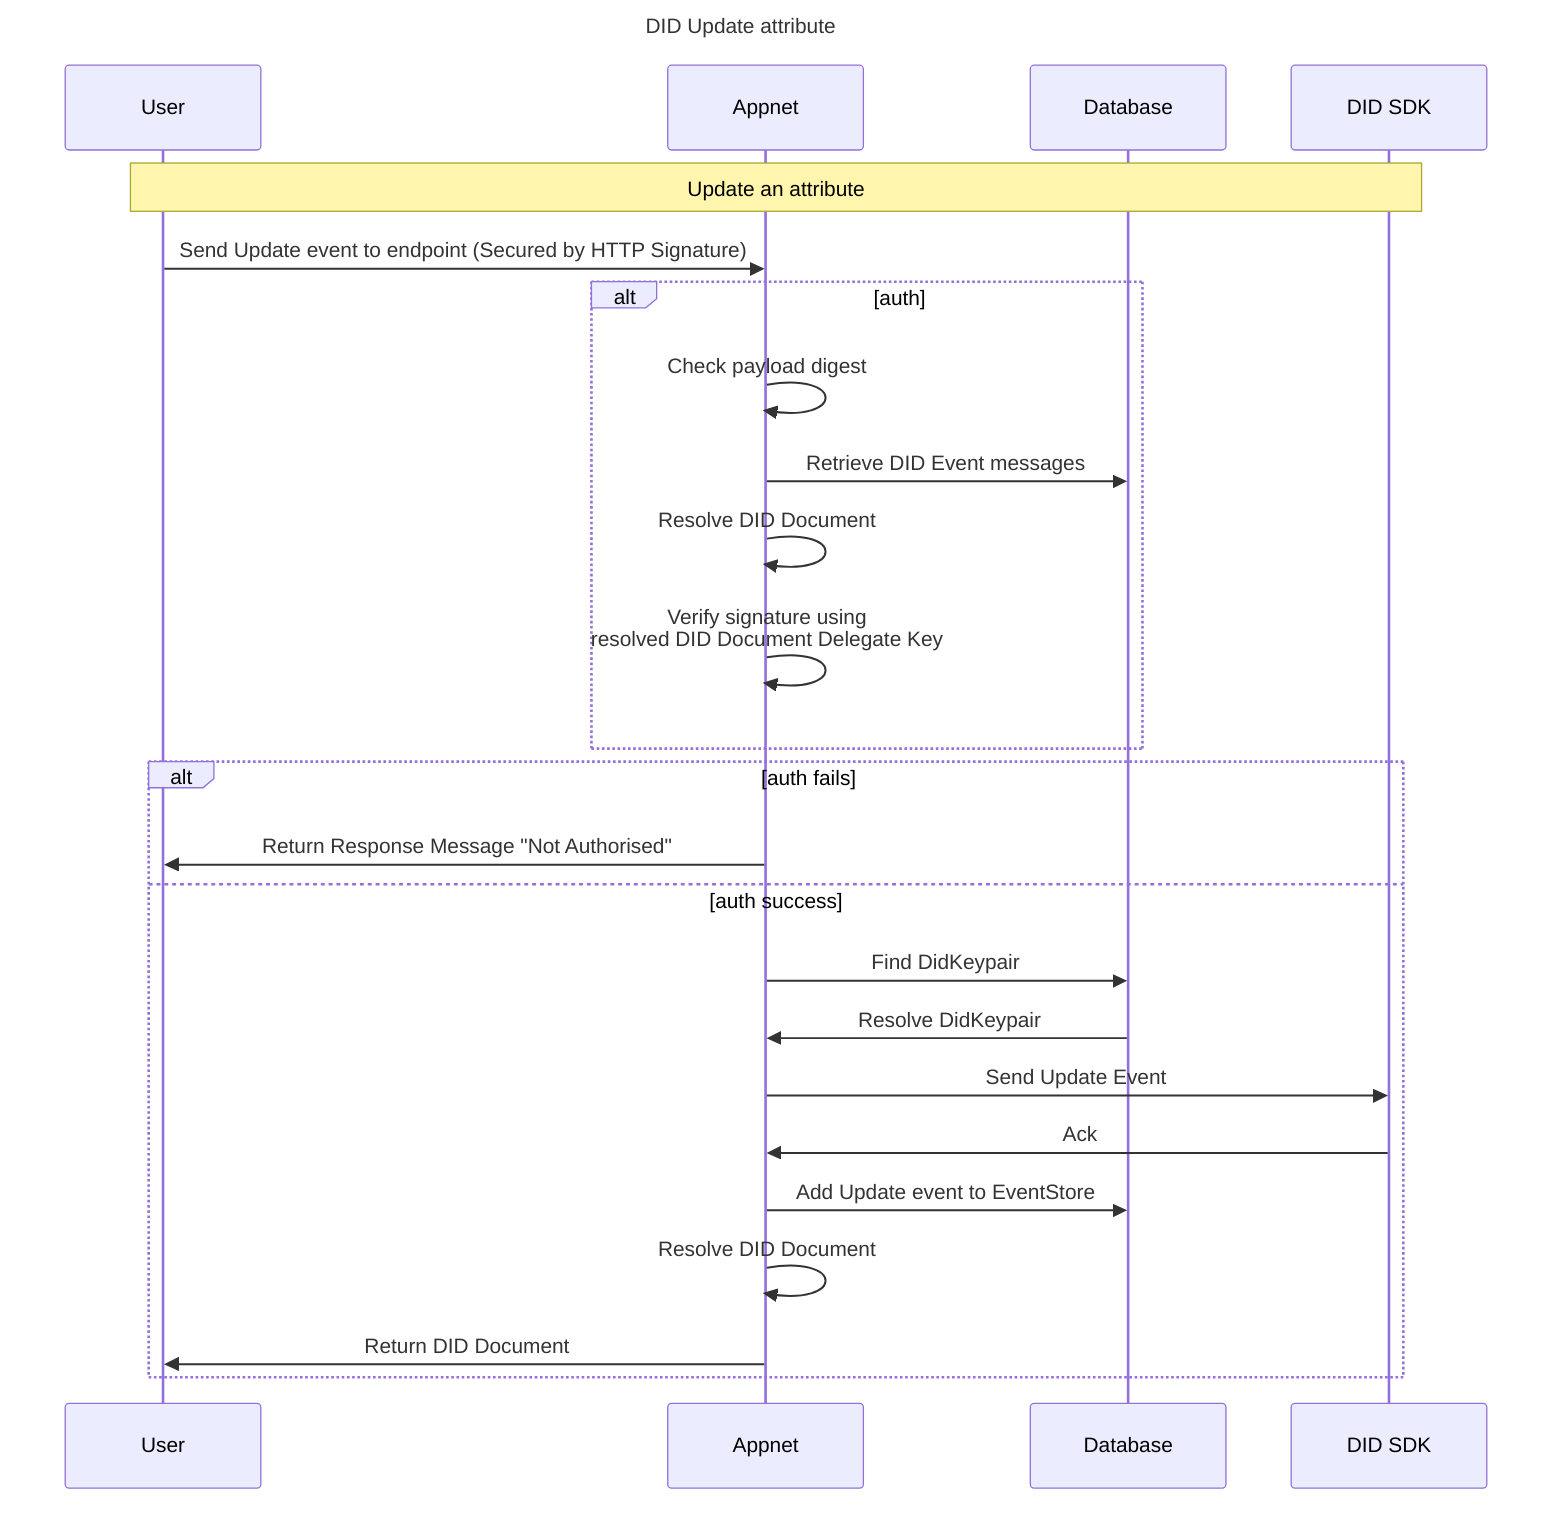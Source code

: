 sequenceDiagram
Title: DID Update attribute

participant Subject as User
participant API as Appnet
participant Database as Database
participant DIDSDK as DID SDK

note over Subject,DIDSDK: Update an attribute
Subject ->> API: Send Update event to endpoint (Secured by HTTP Signature)
alt auth
API ->> API: Check payload digest
API ->> Database: Retrieve DID Event messages
API ->> API: Resolve DID Document
API ->> API: Verify signature using <br> resolved DID Document Delegate Key
end 
alt auth fails
API ->> Subject: Return Response Message "Not Authorised"
else auth success
API ->> Database: Find DidKeypair
Database ->> API: Resolve DidKeypair
API ->> DIDSDK: Send Update Event
DIDSDK ->> API: Ack
API ->> Database: Add Update event to EventStore
API ->> API: Resolve DID Document
API ->> Subject: Return DID Document
end